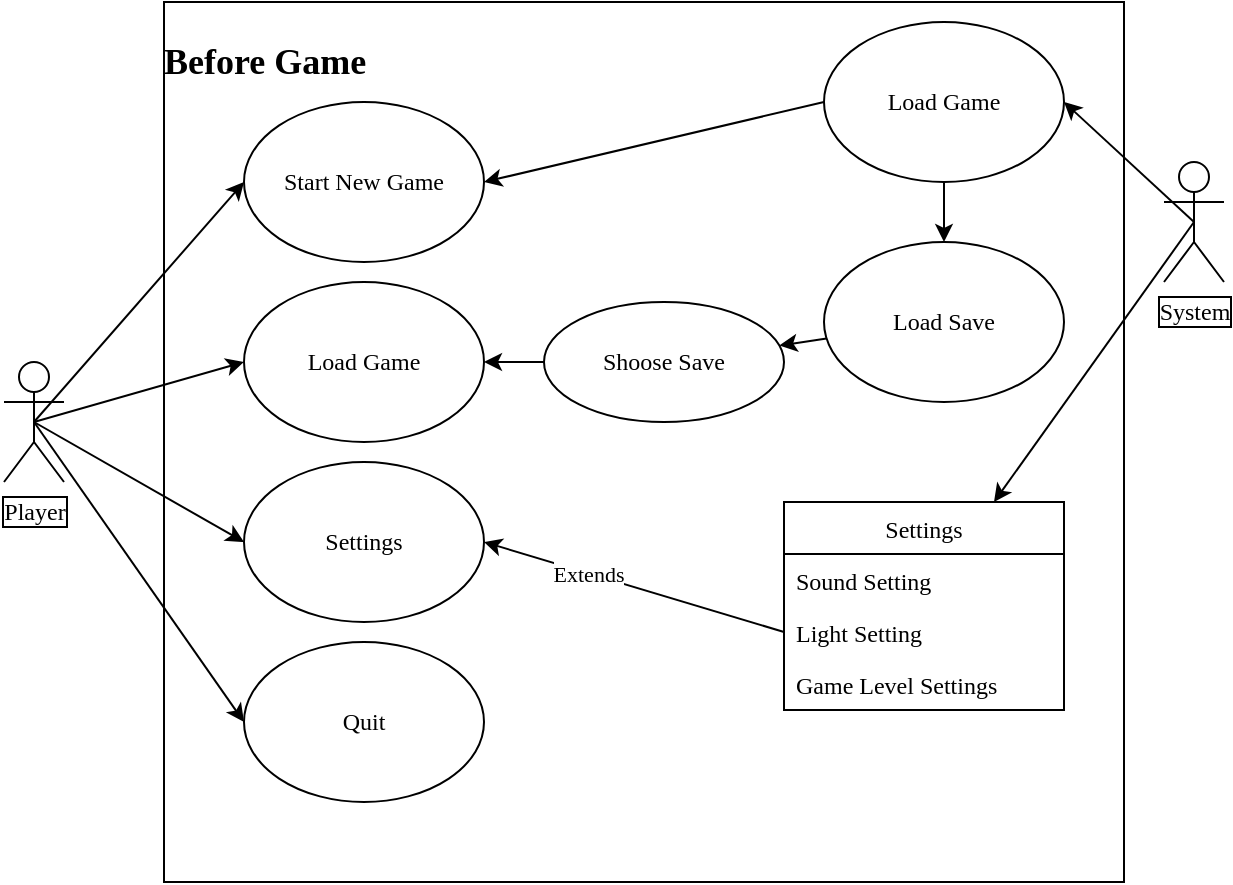 <mxfile version="20.3.3" type="github" pages="3">
  <diagram id="mpYULmHqs-zL1lurAq9v" name="Before Game">
    <mxGraphModel dx="782" dy="474" grid="1" gridSize="10" guides="1" tooltips="1" connect="1" arrows="1" fold="1" page="1" pageScale="1" pageWidth="827" pageHeight="1169" math="0" shadow="0">
      <root>
        <mxCell id="0" />
        <mxCell id="1" parent="0" />
        <mxCell id="69YPrAy81TKdW8TKK439-1" value="&lt;h2&gt;&lt;font style=&quot;line-height: 1.2;&quot; face=&quot;Times New Roman&quot;&gt;Before Game&lt;/font&gt;&lt;/h2&gt;" style="rounded=0;whiteSpace=wrap;html=1;horizontal=1;fontStyle=1;align=left;verticalAlign=top;labelPosition=center;verticalLabelPosition=middle;spacing=0;labelBorderColor=none;" parent="1" vertex="1">
          <mxGeometry x="160" y="40" width="480" height="440" as="geometry" />
        </mxCell>
        <mxCell id="69YPrAy81TKdW8TKK439-9" style="rounded=0;orthogonalLoop=1;jettySize=auto;html=1;exitX=0.5;exitY=0.5;exitDx=0;exitDy=0;exitPerimeter=0;entryX=0;entryY=0.5;entryDx=0;entryDy=0;fontFamily=Times New Roman;" parent="1" source="69YPrAy81TKdW8TKK439-2" target="69YPrAy81TKdW8TKK439-5" edge="1">
          <mxGeometry relative="1" as="geometry" />
        </mxCell>
        <mxCell id="69YPrAy81TKdW8TKK439-10" style="edgeStyle=none;rounded=0;orthogonalLoop=1;jettySize=auto;html=1;exitX=0.5;exitY=0.5;exitDx=0;exitDy=0;exitPerimeter=0;entryX=0;entryY=0.5;entryDx=0;entryDy=0;fontFamily=Times New Roman;" parent="1" source="69YPrAy81TKdW8TKK439-2" target="69YPrAy81TKdW8TKK439-6" edge="1">
          <mxGeometry relative="1" as="geometry" />
        </mxCell>
        <mxCell id="69YPrAy81TKdW8TKK439-11" style="edgeStyle=none;rounded=0;orthogonalLoop=1;jettySize=auto;html=1;exitX=0.5;exitY=0.5;exitDx=0;exitDy=0;exitPerimeter=0;entryX=0;entryY=0.5;entryDx=0;entryDy=0;fontFamily=Times New Roman;" parent="1" source="69YPrAy81TKdW8TKK439-2" target="69YPrAy81TKdW8TKK439-7" edge="1">
          <mxGeometry relative="1" as="geometry" />
        </mxCell>
        <mxCell id="69YPrAy81TKdW8TKK439-12" style="edgeStyle=none;rounded=0;orthogonalLoop=1;jettySize=auto;html=1;exitX=0.5;exitY=0.5;exitDx=0;exitDy=0;exitPerimeter=0;entryX=0;entryY=0.5;entryDx=0;entryDy=0;fontFamily=Times New Roman;" parent="1" source="69YPrAy81TKdW8TKK439-2" target="69YPrAy81TKdW8TKK439-8" edge="1">
          <mxGeometry relative="1" as="geometry" />
        </mxCell>
        <mxCell id="69YPrAy81TKdW8TKK439-2" value="Player" style="shape=umlActor;verticalLabelPosition=bottom;verticalAlign=top;html=1;outlineConnect=0;labelBackgroundColor=#ffffff;labelBorderColor=default;fontFamily=Times New Roman;" parent="1" vertex="1">
          <mxGeometry x="80" y="220" width="30" height="60" as="geometry" />
        </mxCell>
        <mxCell id="69YPrAy81TKdW8TKK439-14" style="edgeStyle=none;rounded=0;orthogonalLoop=1;jettySize=auto;html=1;exitX=0.5;exitY=0.5;exitDx=0;exitDy=0;exitPerimeter=0;entryX=1;entryY=0.5;entryDx=0;entryDy=0;fontFamily=Times New Roman;" parent="1" source="69YPrAy81TKdW8TKK439-3" target="69YPrAy81TKdW8TKK439-13" edge="1">
          <mxGeometry relative="1" as="geometry" />
        </mxCell>
        <mxCell id="69YPrAy81TKdW8TKK439-33" style="edgeStyle=none;rounded=0;orthogonalLoop=1;jettySize=auto;html=1;exitX=0.5;exitY=0.5;exitDx=0;exitDy=0;exitPerimeter=0;entryX=0.75;entryY=0;entryDx=0;entryDy=0;fontFamily=Times New Roman;" parent="1" source="69YPrAy81TKdW8TKK439-3" target="69YPrAy81TKdW8TKK439-28" edge="1">
          <mxGeometry relative="1" as="geometry" />
        </mxCell>
        <mxCell id="69YPrAy81TKdW8TKK439-3" value="System" style="shape=umlActor;verticalLabelPosition=bottom;verticalAlign=top;html=1;outlineConnect=0;labelBackgroundColor=#ffffff;labelBorderColor=default;fontFamily=Times New Roman;" parent="1" vertex="1">
          <mxGeometry x="660" y="120" width="30" height="60" as="geometry" />
        </mxCell>
        <mxCell id="69YPrAy81TKdW8TKK439-5" value="Start New Game" style="ellipse;whiteSpace=wrap;html=1;labelBackgroundColor=#ffffff;labelBorderColor=none;fontFamily=Times New Roman;" parent="1" vertex="1">
          <mxGeometry x="200" y="90" width="120" height="80" as="geometry" />
        </mxCell>
        <mxCell id="69YPrAy81TKdW8TKK439-6" value="Load Game" style="ellipse;whiteSpace=wrap;html=1;labelBackgroundColor=#ffffff;labelBorderColor=none;fontFamily=Times New Roman;" parent="1" vertex="1">
          <mxGeometry x="200" y="180" width="120" height="80" as="geometry" />
        </mxCell>
        <mxCell id="69YPrAy81TKdW8TKK439-7" value="Settings" style="ellipse;whiteSpace=wrap;html=1;labelBackgroundColor=#ffffff;labelBorderColor=none;fontFamily=Times New Roman;" parent="1" vertex="1">
          <mxGeometry x="200" y="270" width="120" height="80" as="geometry" />
        </mxCell>
        <mxCell id="69YPrAy81TKdW8TKK439-8" value="Quit" style="ellipse;whiteSpace=wrap;html=1;labelBackgroundColor=#ffffff;labelBorderColor=none;fontFamily=Times New Roman;" parent="1" vertex="1">
          <mxGeometry x="200" y="360" width="120" height="80" as="geometry" />
        </mxCell>
        <mxCell id="69YPrAy81TKdW8TKK439-16" value="" style="edgeStyle=none;rounded=0;orthogonalLoop=1;jettySize=auto;html=1;fontFamily=Times New Roman;" parent="1" source="69YPrAy81TKdW8TKK439-13" target="69YPrAy81TKdW8TKK439-15" edge="1">
          <mxGeometry relative="1" as="geometry" />
        </mxCell>
        <mxCell id="69YPrAy81TKdW8TKK439-19" style="edgeStyle=none;rounded=0;orthogonalLoop=1;jettySize=auto;html=1;exitX=0;exitY=0.5;exitDx=0;exitDy=0;entryX=1;entryY=0.5;entryDx=0;entryDy=0;fontFamily=Times New Roman;" parent="1" source="69YPrAy81TKdW8TKK439-13" target="69YPrAy81TKdW8TKK439-5" edge="1">
          <mxGeometry relative="1" as="geometry" />
        </mxCell>
        <mxCell id="69YPrAy81TKdW8TKK439-13" value="Load Game" style="ellipse;whiteSpace=wrap;html=1;labelBackgroundColor=#ffffff;labelBorderColor=none;fontFamily=Times New Roman;" parent="1" vertex="1">
          <mxGeometry x="490" y="50" width="120" height="80" as="geometry" />
        </mxCell>
        <mxCell id="69YPrAy81TKdW8TKK439-18" value="" style="edgeStyle=none;rounded=0;orthogonalLoop=1;jettySize=auto;html=1;fontFamily=Times New Roman;" parent="1" source="69YPrAy81TKdW8TKK439-15" target="69YPrAy81TKdW8TKK439-17" edge="1">
          <mxGeometry relative="1" as="geometry" />
        </mxCell>
        <mxCell id="69YPrAy81TKdW8TKK439-15" value="Load Save" style="ellipse;whiteSpace=wrap;html=1;labelBackgroundColor=#ffffff;labelBorderColor=none;fontFamily=Times New Roman;" parent="1" vertex="1">
          <mxGeometry x="490" y="160" width="120" height="80" as="geometry" />
        </mxCell>
        <mxCell id="69YPrAy81TKdW8TKK439-20" style="edgeStyle=none;rounded=0;orthogonalLoop=1;jettySize=auto;html=1;exitX=0;exitY=0.5;exitDx=0;exitDy=0;entryX=1;entryY=0.5;entryDx=0;entryDy=0;fontFamily=Times New Roman;" parent="1" source="69YPrAy81TKdW8TKK439-17" target="69YPrAy81TKdW8TKK439-6" edge="1">
          <mxGeometry relative="1" as="geometry" />
        </mxCell>
        <mxCell id="69YPrAy81TKdW8TKK439-17" value="Shoose Save" style="ellipse;whiteSpace=wrap;html=1;fontFamily=Times New Roman;labelBackgroundColor=#ffffff;labelBorderColor=none;" parent="1" vertex="1">
          <mxGeometry x="350" y="190" width="120" height="60" as="geometry" />
        </mxCell>
        <mxCell id="69YPrAy81TKdW8TKK439-28" value="Settings" style="swimlane;fontStyle=0;childLayout=stackLayout;horizontal=1;startSize=26;fillColor=none;horizontalStack=0;resizeParent=1;resizeParentMax=0;resizeLast=0;collapsible=1;marginBottom=0;labelBackgroundColor=#ffffff;labelBorderColor=none;fontFamily=Times New Roman;" parent="1" vertex="1">
          <mxGeometry x="470" y="290" width="140" height="104" as="geometry" />
        </mxCell>
        <mxCell id="69YPrAy81TKdW8TKK439-29" value="Sound Setting" style="text;strokeColor=none;fillColor=none;align=left;verticalAlign=top;spacingLeft=4;spacingRight=4;overflow=hidden;rotatable=0;points=[[0,0.5],[1,0.5]];portConstraint=eastwest;labelBackgroundColor=#ffffff;labelBorderColor=none;fontFamily=Times New Roman;" parent="69YPrAy81TKdW8TKK439-28" vertex="1">
          <mxGeometry y="26" width="140" height="26" as="geometry" />
        </mxCell>
        <mxCell id="69YPrAy81TKdW8TKK439-30" value="Light Setting" style="text;strokeColor=none;fillColor=none;align=left;verticalAlign=top;spacingLeft=4;spacingRight=4;overflow=hidden;rotatable=0;points=[[0,0.5],[1,0.5]];portConstraint=eastwest;labelBackgroundColor=#ffffff;labelBorderColor=none;fontFamily=Times New Roman;" parent="69YPrAy81TKdW8TKK439-28" vertex="1">
          <mxGeometry y="52" width="140" height="26" as="geometry" />
        </mxCell>
        <mxCell id="69YPrAy81TKdW8TKK439-31" value="Game Level Settings" style="text;strokeColor=none;fillColor=none;align=left;verticalAlign=top;spacingLeft=4;spacingRight=4;overflow=hidden;rotatable=0;points=[[0,0.5],[1,0.5]];portConstraint=eastwest;labelBackgroundColor=#ffffff;labelBorderColor=none;fontFamily=Times New Roman;" parent="69YPrAy81TKdW8TKK439-28" vertex="1">
          <mxGeometry y="78" width="140" height="26" as="geometry" />
        </mxCell>
        <mxCell id="69YPrAy81TKdW8TKK439-34" style="edgeStyle=none;rounded=0;orthogonalLoop=1;jettySize=auto;html=1;exitX=0;exitY=0.5;exitDx=0;exitDy=0;entryX=1;entryY=0.5;entryDx=0;entryDy=0;fontFamily=Times New Roman;" parent="1" source="69YPrAy81TKdW8TKK439-30" target="69YPrAy81TKdW8TKK439-7" edge="1">
          <mxGeometry relative="1" as="geometry" />
        </mxCell>
        <mxCell id="69YPrAy81TKdW8TKK439-35" value="Extends" style="edgeLabel;html=1;align=center;verticalAlign=middle;resizable=0;points=[];fontFamily=Times New Roman;" parent="69YPrAy81TKdW8TKK439-34" vertex="1" connectable="0">
          <mxGeometry x="0.307" relative="1" as="geometry">
            <mxPoint as="offset" />
          </mxGeometry>
        </mxCell>
      </root>
    </mxGraphModel>
  </diagram>
  <diagram name="Movement" id="Aj5G-2p0jrGsF_FB3doc">
    <mxGraphModel dx="782" dy="474" grid="1" gridSize="10" guides="1" tooltips="1" connect="1" arrows="1" fold="1" page="1" pageScale="1" pageWidth="827" pageHeight="1169" math="0" shadow="0">
      <root>
        <mxCell id="2d7gyIYc8QLjDPYwAtoQ-0" />
        <mxCell id="2d7gyIYc8QLjDPYwAtoQ-1" parent="2d7gyIYc8QLjDPYwAtoQ-0" />
        <mxCell id="2d7gyIYc8QLjDPYwAtoQ-2" value="&lt;h2&gt;&lt;font style=&quot;line-height: 1.2;&quot; face=&quot;Times New Roman&quot;&gt;Movement States&lt;/font&gt;&lt;/h2&gt;" style="rounded=0;whiteSpace=wrap;html=1;horizontal=1;fontStyle=1;align=center;verticalAlign=top;labelPosition=center;verticalLabelPosition=middle;spacing=0;labelBorderColor=none;" parent="2d7gyIYc8QLjDPYwAtoQ-1" vertex="1">
          <mxGeometry x="160" y="40" width="480" height="400" as="geometry" />
        </mxCell>
        <mxCell id="-mQGf3Cq2UuLDmd9xZz1-0" value="&lt;font face=&quot;Helvetica&quot;&gt;Movement&lt;/font&gt;" style="rounded=1;arcSize=10;whiteSpace=wrap;html=1;align=center;labelBackgroundColor=#ffffff;labelBorderColor=none;fontFamily=Times New Roman;" parent="2d7gyIYc8QLjDPYwAtoQ-1" vertex="1">
          <mxGeometry x="350" y="115" width="100" height="40" as="geometry" />
        </mxCell>
        <mxCell id="-mQGf3Cq2UuLDmd9xZz1-8" value="&amp;lt;&amp;lt;extend&amp;gt;&amp;gt;" style="html=1;verticalAlign=bottom;labelBackgroundColor=none;endArrow=open;endFill=0;dashed=1;rounded=0;fontFamily=Helvetica;exitX=0.5;exitY=1;exitDx=0;exitDy=0;entryX=0.5;entryY=0;entryDx=0;entryDy=0;" parent="2d7gyIYc8QLjDPYwAtoQ-1" source="-mQGf3Cq2UuLDmd9xZz1-0" target="-mQGf3Cq2UuLDmd9xZz1-9" edge="1">
          <mxGeometry width="160" relative="1" as="geometry">
            <mxPoint x="270" y="274.5" as="sourcePoint" />
            <mxPoint x="430" y="274.5" as="targetPoint" />
          </mxGeometry>
        </mxCell>
        <mxCell id="-mQGf3Cq2UuLDmd9xZz1-9" value="&lt;font face=&quot;Helvetica&quot;&gt;Grounded&lt;/font&gt;" style="rounded=1;arcSize=10;whiteSpace=wrap;html=1;align=center;labelBackgroundColor=#ffffff;labelBorderColor=none;fontFamily=Times New Roman;" parent="2d7gyIYc8QLjDPYwAtoQ-1" vertex="1">
          <mxGeometry x="260" y="190" width="100" height="40" as="geometry" />
        </mxCell>
        <mxCell id="-mQGf3Cq2UuLDmd9xZz1-10" value="&lt;font face=&quot;Helvetica&quot;&gt;Air bone&lt;/font&gt;" style="rounded=1;arcSize=10;whiteSpace=wrap;html=1;align=center;labelBackgroundColor=#ffffff;labelBorderColor=none;fontFamily=Times New Roman;" parent="2d7gyIYc8QLjDPYwAtoQ-1" vertex="1">
          <mxGeometry x="510" y="190" width="100" height="40" as="geometry" />
        </mxCell>
        <mxCell id="-mQGf3Cq2UuLDmd9xZz1-11" value="&amp;lt;&amp;lt;extend&amp;gt;&amp;gt;" style="html=1;verticalAlign=bottom;labelBackgroundColor=none;endArrow=open;endFill=0;dashed=1;rounded=0;fontFamily=Helvetica;exitX=0.5;exitY=1;exitDx=0;exitDy=0;entryX=0.5;entryY=0;entryDx=0;entryDy=0;" parent="2d7gyIYc8QLjDPYwAtoQ-1" source="-mQGf3Cq2UuLDmd9xZz1-0" target="-mQGf3Cq2UuLDmd9xZz1-10" edge="1">
          <mxGeometry width="160" relative="1" as="geometry">
            <mxPoint x="410" y="165" as="sourcePoint" />
            <mxPoint x="250" y="215" as="targetPoint" />
          </mxGeometry>
        </mxCell>
        <mxCell id="-mQGf3Cq2UuLDmd9xZz1-19" value="&amp;lt;&amp;lt;extend&amp;gt;&amp;gt;" style="html=1;verticalAlign=bottom;labelBackgroundColor=none;endArrow=open;endFill=0;dashed=1;rounded=0;fontFamily=Helvetica;exitX=0.5;exitY=1;exitDx=0;exitDy=0;entryX=0.5;entryY=0;entryDx=0;entryDy=0;" parent="2d7gyIYc8QLjDPYwAtoQ-1" source="-mQGf3Cq2UuLDmd9xZz1-9" target="-mQGf3Cq2UuLDmd9xZz1-20" edge="1">
          <mxGeometry width="160" relative="1" as="geometry">
            <mxPoint x="320" y="260" as="sourcePoint" />
            <mxPoint x="350" y="379.5" as="targetPoint" />
          </mxGeometry>
        </mxCell>
        <mxCell id="-mQGf3Cq2UuLDmd9xZz1-20" value="&lt;font face=&quot;Helvetica&quot;&gt;Idle&lt;/font&gt;" style="rounded=1;arcSize=10;whiteSpace=wrap;html=1;align=center;labelBackgroundColor=#ffffff;labelBorderColor=none;fontFamily=Times New Roman;" parent="2d7gyIYc8QLjDPYwAtoQ-1" vertex="1">
          <mxGeometry x="180" y="295" width="100" height="40" as="geometry" />
        </mxCell>
        <mxCell id="-mQGf3Cq2UuLDmd9xZz1-21" value="&amp;lt;&amp;lt;extend&amp;gt;&amp;gt;" style="html=1;verticalAlign=bottom;labelBackgroundColor=none;endArrow=open;endFill=0;dashed=1;rounded=0;fontFamily=Helvetica;exitX=0.5;exitY=1;exitDx=0;exitDy=0;entryX=0.5;entryY=0;entryDx=0;entryDy=0;" parent="2d7gyIYc8QLjDPYwAtoQ-1" source="-mQGf3Cq2UuLDmd9xZz1-9" target="-mQGf3Cq2UuLDmd9xZz1-22" edge="1">
          <mxGeometry width="160" relative="1" as="geometry">
            <mxPoint x="420" y="230" as="sourcePoint" />
            <mxPoint x="460" y="379.5" as="targetPoint" />
          </mxGeometry>
        </mxCell>
        <mxCell id="-mQGf3Cq2UuLDmd9xZz1-22" value="&lt;font face=&quot;Helvetica&quot;&gt;Run&lt;/font&gt;" style="rounded=1;arcSize=10;whiteSpace=wrap;html=1;align=center;labelBackgroundColor=#ffffff;labelBorderColor=none;fontFamily=Times New Roman;" parent="2d7gyIYc8QLjDPYwAtoQ-1" vertex="1">
          <mxGeometry x="290" y="295" width="100" height="40" as="geometry" />
        </mxCell>
        <mxCell id="-mQGf3Cq2UuLDmd9xZz1-23" value="&amp;lt;&amp;lt;extend&amp;gt;&amp;gt;" style="html=1;verticalAlign=bottom;labelBackgroundColor=none;endArrow=open;endFill=0;dashed=1;rounded=0;fontFamily=Helvetica;exitX=0.5;exitY=1;exitDx=0;exitDy=0;entryX=0.5;entryY=0;entryDx=0;entryDy=0;" parent="2d7gyIYc8QLjDPYwAtoQ-1" source="-mQGf3Cq2UuLDmd9xZz1-10" target="-mQGf3Cq2UuLDmd9xZz1-24" edge="1">
          <mxGeometry width="160" relative="1" as="geometry">
            <mxPoint x="820" y="210" as="sourcePoint" />
            <mxPoint x="630" y="379.5" as="targetPoint" />
          </mxGeometry>
        </mxCell>
        <mxCell id="-mQGf3Cq2UuLDmd9xZz1-24" value="&lt;font face=&quot;Helvetica&quot;&gt;Jump&lt;/font&gt;" style="rounded=1;arcSize=10;whiteSpace=wrap;html=1;align=center;labelBackgroundColor=#ffffff;labelBorderColor=none;fontFamily=Times New Roman;" parent="2d7gyIYc8QLjDPYwAtoQ-1" vertex="1">
          <mxGeometry x="510" y="295" width="100" height="40" as="geometry" />
        </mxCell>
        <mxCell id="-mQGf3Cq2UuLDmd9xZz1-25" value="&amp;lt;&amp;lt;extend&amp;gt;&amp;gt;" style="html=1;verticalAlign=bottom;labelBackgroundColor=none;endArrow=open;endFill=0;dashed=1;rounded=0;fontFamily=Helvetica;exitX=0.75;exitY=1;exitDx=0;exitDy=0;entryX=0.5;entryY=0;entryDx=0;entryDy=0;" parent="2d7gyIYc8QLjDPYwAtoQ-1" source="-mQGf3Cq2UuLDmd9xZz1-9" target="-mQGf3Cq2UuLDmd9xZz1-26" edge="1">
          <mxGeometry width="160" relative="1" as="geometry">
            <mxPoint x="530" y="230" as="sourcePoint" />
            <mxPoint x="570" y="379.5" as="targetPoint" />
          </mxGeometry>
        </mxCell>
        <mxCell id="-mQGf3Cq2UuLDmd9xZz1-26" value="&lt;font face=&quot;Helvetica&quot;&gt;Walk&lt;/font&gt;" style="rounded=1;arcSize=10;whiteSpace=wrap;html=1;align=center;labelBackgroundColor=#ffffff;labelBorderColor=none;fontFamily=Times New Roman;" parent="2d7gyIYc8QLjDPYwAtoQ-1" vertex="1">
          <mxGeometry x="400" y="295" width="100" height="40" as="geometry" />
        </mxCell>
        <mxCell id="-mQGf3Cq2UuLDmd9xZz1-27" value="&amp;lt;&amp;lt;extend&amp;gt;&amp;gt;" style="html=1;verticalAlign=bottom;labelBackgroundColor=none;endArrow=open;endFill=0;dashed=1;rounded=0;fontFamily=Helvetica;exitX=0.5;exitY=1;exitDx=0;exitDy=0;entryX=0.5;entryY=0;entryDx=0;entryDy=0;" parent="2d7gyIYc8QLjDPYwAtoQ-1" source="-mQGf3Cq2UuLDmd9xZz1-9" target="-mQGf3Cq2UuLDmd9xZz1-28" edge="1">
          <mxGeometry width="160" relative="1" as="geometry">
            <mxPoint x="350" y="310" as="sourcePoint" />
            <mxPoint x="390" y="459.5" as="targetPoint" />
          </mxGeometry>
        </mxCell>
        <mxCell id="-mQGf3Cq2UuLDmd9xZz1-28" value="&lt;font face=&quot;Helvetica&quot;&gt;Dash&lt;/font&gt;" style="rounded=1;arcSize=10;whiteSpace=wrap;html=1;align=center;labelBackgroundColor=#ffffff;labelBorderColor=none;fontFamily=Times New Roman;" parent="2d7gyIYc8QLjDPYwAtoQ-1" vertex="1">
          <mxGeometry x="220" y="375" width="100" height="40" as="geometry" />
        </mxCell>
        <mxCell id="-mQGf3Cq2UuLDmd9xZz1-29" value="&amp;lt;&amp;lt;extend&amp;gt;&amp;gt;" style="html=1;verticalAlign=bottom;labelBackgroundColor=none;endArrow=open;endFill=0;dashed=1;rounded=0;fontFamily=Helvetica;exitX=0.5;exitY=1;exitDx=0;exitDy=0;entryX=0.5;entryY=0;entryDx=0;entryDy=0;" parent="2d7gyIYc8QLjDPYwAtoQ-1" source="-mQGf3Cq2UuLDmd9xZz1-9" target="-mQGf3Cq2UuLDmd9xZz1-30" edge="1">
          <mxGeometry width="160" relative="1" as="geometry">
            <mxPoint x="465" y="310" as="sourcePoint" />
            <mxPoint x="505" y="459.5" as="targetPoint" />
          </mxGeometry>
        </mxCell>
        <mxCell id="-mQGf3Cq2UuLDmd9xZz1-30" value="&lt;font face=&quot;Helvetica&quot;&gt;Spirit&lt;/font&gt;" style="rounded=1;arcSize=10;whiteSpace=wrap;html=1;align=center;labelBackgroundColor=#ffffff;labelBorderColor=none;fontFamily=Times New Roman;" parent="2d7gyIYc8QLjDPYwAtoQ-1" vertex="1">
          <mxGeometry x="335" y="375" width="100" height="40" as="geometry" />
        </mxCell>
      </root>
    </mxGraphModel>
  </diagram>
  <diagram id="ziEp7txlUZm8dPYD5jML" name="Attack">
    <mxGraphModel dx="782" dy="474" grid="1" gridSize="10" guides="1" tooltips="1" connect="1" arrows="1" fold="1" page="1" pageScale="1" pageWidth="827" pageHeight="1169" math="0" shadow="0">
      <root>
        <mxCell id="0" />
        <mxCell id="1" parent="0" />
        <mxCell id="kGlTbVN4uqUev6TOj7vI-1" value="&lt;h2&gt;&lt;font style=&quot;line-height: 1.2;&quot; face=&quot;Times New Roman&quot;&gt;Attack States&lt;/font&gt;&lt;/h2&gt;" style="rounded=0;whiteSpace=wrap;html=1;horizontal=1;fontStyle=1;align=center;verticalAlign=top;labelPosition=center;verticalLabelPosition=middle;spacing=0;labelBorderColor=none;" vertex="1" parent="1">
          <mxGeometry x="720" y="40" width="480" height="400" as="geometry" />
        </mxCell>
        <mxCell id="kGlTbVN4uqUev6TOj7vI-2" value="&lt;font face=&quot;Helvetica&quot;&gt;Attack&lt;/font&gt;" style="rounded=1;arcSize=10;whiteSpace=wrap;html=1;align=center;labelBackgroundColor=#ffffff;labelBorderColor=none;fontFamily=Times New Roman;" vertex="1" parent="1">
          <mxGeometry x="910" y="130" width="100" height="40" as="geometry" />
        </mxCell>
        <mxCell id="kGlTbVN4uqUev6TOj7vI-3" value="&amp;lt;&amp;lt;extend&amp;gt;&amp;gt;" style="html=1;verticalAlign=bottom;labelBackgroundColor=none;endArrow=open;endFill=0;dashed=1;rounded=0;fontFamily=Helvetica;entryX=0.5;entryY=0;entryDx=0;entryDy=0;exitX=0.5;exitY=1;exitDx=0;exitDy=0;" edge="1" parent="1" source="kGlTbVN4uqUev6TOj7vI-2" target="kGlTbVN4uqUev6TOj7vI-4">
          <mxGeometry width="160" relative="1" as="geometry">
            <mxPoint x="950" y="170" as="sourcePoint" />
            <mxPoint x="920" y="315.75" as="targetPoint" />
          </mxGeometry>
        </mxCell>
        <mxCell id="kGlTbVN4uqUev6TOj7vI-4" value="&lt;font face=&quot;Helvetica&quot;&gt;Close Combat&lt;/font&gt;" style="rounded=1;arcSize=10;whiteSpace=wrap;html=1;align=center;labelBackgroundColor=#ffffff;labelBorderColor=none;fontFamily=Times New Roman;" vertex="1" parent="1">
          <mxGeometry x="770" y="200" width="100" height="40" as="geometry" />
        </mxCell>
        <mxCell id="kGlTbVN4uqUev6TOj7vI-5" value="&amp;lt;&amp;lt;extend&amp;gt;&amp;gt;" style="html=1;verticalAlign=bottom;labelBackgroundColor=none;endArrow=open;endFill=0;dashed=1;rounded=0;fontFamily=Helvetica;exitX=0.5;exitY=1;exitDx=0;exitDy=0;entryX=0.5;entryY=0;entryDx=0;entryDy=0;" edge="1" parent="1" source="kGlTbVN4uqUev6TOj7vI-2" target="kGlTbVN4uqUev6TOj7vI-6">
          <mxGeometry width="160" relative="1" as="geometry">
            <mxPoint x="1050" y="165" as="sourcePoint" />
            <mxPoint x="1090" y="314.5" as="targetPoint" />
          </mxGeometry>
        </mxCell>
        <mxCell id="kGlTbVN4uqUev6TOj7vI-6" value="&lt;font face=&quot;Helvetica&quot;&gt;Long Distance Combat&lt;/font&gt;" style="rounded=1;arcSize=10;whiteSpace=wrap;html=1;align=center;labelBackgroundColor=#ffffff;labelBorderColor=none;fontFamily=Times New Roman;" vertex="1" parent="1">
          <mxGeometry x="1030" y="210" width="100" height="40" as="geometry" />
        </mxCell>
        <mxCell id="kGlTbVN4uqUev6TOj7vI-7" value="&amp;lt;&amp;lt;extend&amp;gt;&amp;gt;" style="html=1;verticalAlign=bottom;labelBackgroundColor=none;endArrow=open;endFill=0;dashed=1;rounded=0;fontFamily=Helvetica;exitX=0.5;exitY=1;exitDx=0;exitDy=0;entryX=0.5;entryY=0;entryDx=0;entryDy=0;" edge="1" parent="1" source="kGlTbVN4uqUev6TOj7vI-4" target="kGlTbVN4uqUev6TOj7vI-8">
          <mxGeometry width="160" relative="1" as="geometry">
            <mxPoint x="1190" y="165" as="sourcePoint" />
            <mxPoint x="1230" y="314.5" as="targetPoint" />
          </mxGeometry>
        </mxCell>
        <mxCell id="kGlTbVN4uqUev6TOj7vI-8" value="&lt;font face=&quot;Helvetica&quot;&gt;Knife&lt;/font&gt;" style="rounded=1;arcSize=10;whiteSpace=wrap;html=1;align=center;labelBackgroundColor=#ffffff;labelBorderColor=none;fontFamily=Times New Roman;" vertex="1" parent="1">
          <mxGeometry x="745" y="290" width="100" height="40" as="geometry" />
        </mxCell>
        <mxCell id="kGlTbVN4uqUev6TOj7vI-9" value="&amp;lt;&amp;lt;extend&amp;gt;&amp;gt;" style="html=1;verticalAlign=bottom;labelBackgroundColor=none;endArrow=open;endFill=0;dashed=1;rounded=0;fontFamily=Helvetica;exitX=0.5;exitY=1;exitDx=0;exitDy=0;entryX=0.5;entryY=0;entryDx=0;entryDy=0;" edge="1" parent="1" source="kGlTbVN4uqUev6TOj7vI-6" target="kGlTbVN4uqUev6TOj7vI-10">
          <mxGeometry width="160" relative="1" as="geometry">
            <mxPoint x="1015" y="245" as="sourcePoint" />
            <mxPoint x="1425" y="319.5" as="targetPoint" />
          </mxGeometry>
        </mxCell>
        <mxCell id="kGlTbVN4uqUev6TOj7vI-10" value="&lt;font face=&quot;Helvetica&quot;&gt;Gun&lt;/font&gt;" style="rounded=1;arcSize=10;whiteSpace=wrap;html=1;align=center;labelBackgroundColor=#ffffff;labelBorderColor=none;fontFamily=Times New Roman;" vertex="1" parent="1">
          <mxGeometry x="940" y="295" width="100" height="40" as="geometry" />
        </mxCell>
      </root>
    </mxGraphModel>
  </diagram>
</mxfile>
